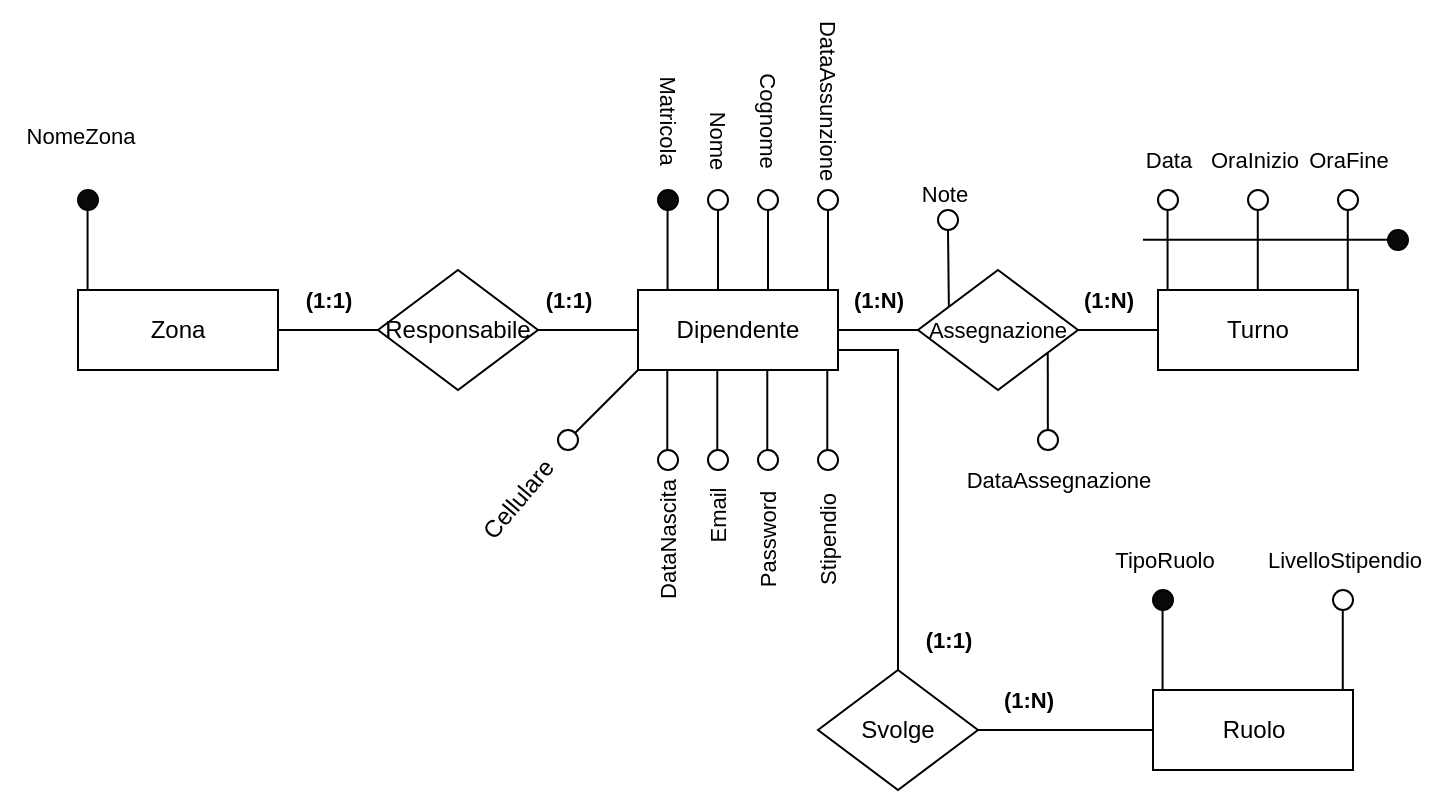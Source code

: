 <mxfile version="26.0.16">
  <diagram id="R2lEEEUBdFMjLlhIrx00" name="Page-1">
    <mxGraphModel dx="1175" dy="1712" grid="1" gridSize="10" guides="1" tooltips="1" connect="1" arrows="1" fold="1" page="1" pageScale="1" pageWidth="850" pageHeight="1100" math="0" shadow="0" extFonts="Permanent Marker^https://fonts.googleapis.com/css?family=Permanent+Marker">
      <root>
        <mxCell id="0" />
        <mxCell id="1" parent="0" />
        <mxCell id="PrgGAyFFZYAzt-EE56JW-4" style="edgeStyle=orthogonalEdgeStyle;rounded=0;orthogonalLoop=1;jettySize=auto;html=1;entryX=1;entryY=0.5;entryDx=0;entryDy=0;endArrow=none;startFill=0;" edge="1" parent="1" source="xZzz2faJ1F0tbF7FQ7QG-8" target="PrgGAyFFZYAzt-EE56JW-3">
          <mxGeometry relative="1" as="geometry" />
        </mxCell>
        <mxCell id="xZzz2faJ1F0tbF7FQ7QG-8" value="Dipendente" style="whiteSpace=wrap;html=1;align=center;" parent="1" vertex="1">
          <mxGeometry x="320" y="-360" width="100" height="40" as="geometry" />
        </mxCell>
        <mxCell id="xZzz2faJ1F0tbF7FQ7QG-9" value="Ruolo" style="whiteSpace=wrap;html=1;align=center;" parent="1" vertex="1">
          <mxGeometry x="577.5" y="-160" width="100" height="40" as="geometry" />
        </mxCell>
        <mxCell id="xZzz2faJ1F0tbF7FQ7QG-23" style="edgeStyle=orthogonalEdgeStyle;shape=connector;rounded=0;orthogonalLoop=1;jettySize=auto;html=1;entryX=1;entryY=0.5;entryDx=0;entryDy=0;strokeColor=default;align=center;verticalAlign=middle;fontFamily=Helvetica;fontSize=11;fontColor=default;labelBackgroundColor=default;endArrow=none;endFill=0;" parent="1" source="xZzz2faJ1F0tbF7FQ7QG-11" target="xZzz2faJ1F0tbF7FQ7QG-19" edge="1">
          <mxGeometry relative="1" as="geometry" />
        </mxCell>
        <mxCell id="xZzz2faJ1F0tbF7FQ7QG-11" value="Turno" style="whiteSpace=wrap;html=1;align=center;" parent="1" vertex="1">
          <mxGeometry x="580" y="-360" width="100" height="40" as="geometry" />
        </mxCell>
        <mxCell id="B31o79DsWO-S-SL9R5q--6" style="edgeStyle=orthogonalEdgeStyle;rounded=0;orthogonalLoop=1;jettySize=auto;html=1;exitX=1;exitY=0.5;exitDx=0;exitDy=0;entryX=0;entryY=0.5;entryDx=0;entryDy=0;endArrow=none;endFill=0;" parent="1" source="xZzz2faJ1F0tbF7FQ7QG-13" target="xZzz2faJ1F0tbF7FQ7QG-9" edge="1">
          <mxGeometry relative="1" as="geometry" />
        </mxCell>
        <mxCell id="B31o79DsWO-S-SL9R5q--7" style="edgeStyle=orthogonalEdgeStyle;shape=connector;rounded=0;orthogonalLoop=1;jettySize=auto;html=1;entryX=1;entryY=0.75;entryDx=0;entryDy=0;strokeColor=default;align=center;verticalAlign=middle;fontFamily=Helvetica;fontSize=11;fontColor=default;labelBackgroundColor=default;endArrow=none;endFill=0;exitX=0.5;exitY=0;exitDx=0;exitDy=0;" parent="1" source="xZzz2faJ1F0tbF7FQ7QG-13" target="xZzz2faJ1F0tbF7FQ7QG-8" edge="1">
          <mxGeometry relative="1" as="geometry">
            <Array as="points">
              <mxPoint x="450" y="-170" />
              <mxPoint x="450" y="-330" />
            </Array>
          </mxGeometry>
        </mxCell>
        <mxCell id="xZzz2faJ1F0tbF7FQ7QG-13" value="Svolge" style="shape=rhombus;perimeter=rhombusPerimeter;whiteSpace=wrap;html=1;align=center;" parent="1" vertex="1">
          <mxGeometry x="410" y="-170" width="80" height="60" as="geometry" />
        </mxCell>
        <mxCell id="xZzz2faJ1F0tbF7FQ7QG-24" style="edgeStyle=orthogonalEdgeStyle;shape=connector;rounded=0;orthogonalLoop=1;jettySize=auto;html=1;entryX=1;entryY=0.5;entryDx=0;entryDy=0;strokeColor=default;align=center;verticalAlign=middle;fontFamily=Helvetica;fontSize=11;fontColor=default;labelBackgroundColor=default;endArrow=none;endFill=0;" parent="1" source="xZzz2faJ1F0tbF7FQ7QG-19" target="xZzz2faJ1F0tbF7FQ7QG-8" edge="1">
          <mxGeometry relative="1" as="geometry" />
        </mxCell>
        <mxCell id="xZzz2faJ1F0tbF7FQ7QG-19" value="&lt;font style=&quot;font-size: 11px;&quot;&gt;Assegnazione&lt;/font&gt;" style="shape=rhombus;perimeter=rhombusPerimeter;whiteSpace=wrap;html=1;align=center;" parent="1" vertex="1">
          <mxGeometry x="460" y="-370" width="80" height="60" as="geometry" />
        </mxCell>
        <mxCell id="xZzz2faJ1F0tbF7FQ7QG-31" style="edgeStyle=none;shape=connector;rounded=0;orthogonalLoop=1;jettySize=auto;html=1;strokeColor=default;align=center;verticalAlign=middle;fontFamily=Helvetica;fontSize=11;fontColor=default;labelBackgroundColor=default;endArrow=none;" parent="1" edge="1">
          <mxGeometry relative="1" as="geometry">
            <mxPoint x="584.78" y="-360" as="sourcePoint" />
            <mxPoint x="584.78" y="-400" as="targetPoint" />
          </mxGeometry>
        </mxCell>
        <mxCell id="xZzz2faJ1F0tbF7FQ7QG-33" style="edgeStyle=none;shape=connector;rounded=0;orthogonalLoop=1;jettySize=auto;html=1;strokeColor=default;align=center;verticalAlign=middle;fontFamily=Helvetica;fontSize=11;fontColor=default;labelBackgroundColor=default;endArrow=none;" parent="1" edge="1">
          <mxGeometry relative="1" as="geometry">
            <mxPoint x="582.28" y="-160" as="sourcePoint" />
            <mxPoint x="582.28" y="-200" as="targetPoint" />
          </mxGeometry>
        </mxCell>
        <mxCell id="xZzz2faJ1F0tbF7FQ7QG-34" value="" style="ellipse;whiteSpace=wrap;html=1;aspect=fixed;fontFamily=Helvetica;fontSize=11;fontColor=default;labelBackgroundColor=default;fillColor=#0A0A0A;" parent="1" vertex="1">
          <mxGeometry x="577.5" y="-210" width="10" height="10" as="geometry" />
        </mxCell>
        <mxCell id="xZzz2faJ1F0tbF7FQ7QG-47" value="TipoRuolo" style="text;html=1;align=center;verticalAlign=middle;resizable=0;points=[];autosize=1;strokeColor=none;fillColor=none;fontFamily=Helvetica;fontSize=11;fontColor=default;labelBackgroundColor=default;" parent="1" vertex="1">
          <mxGeometry x="542.5" y="-240" width="80" height="30" as="geometry" />
        </mxCell>
        <mxCell id="xZzz2faJ1F0tbF7FQ7QG-51" style="edgeStyle=none;shape=connector;rounded=0;orthogonalLoop=1;jettySize=auto;html=1;strokeColor=default;align=center;verticalAlign=middle;fontFamily=Helvetica;fontSize=11;fontColor=default;labelBackgroundColor=default;endArrow=none;" parent="1" edge="1">
          <mxGeometry relative="1" as="geometry">
            <mxPoint x="672.39" y="-160" as="sourcePoint" />
            <mxPoint x="672.39" y="-200" as="targetPoint" />
          </mxGeometry>
        </mxCell>
        <mxCell id="xZzz2faJ1F0tbF7FQ7QG-52" value="" style="ellipse;whiteSpace=wrap;html=1;aspect=fixed;fontFamily=Helvetica;fontSize=11;fontColor=default;labelBackgroundColor=default;fillColor=none;" parent="1" vertex="1">
          <mxGeometry x="667.5" y="-210" width="10" height="10" as="geometry" />
        </mxCell>
        <mxCell id="xZzz2faJ1F0tbF7FQ7QG-53" value="LivelloStipendio" style="text;html=1;align=center;verticalAlign=middle;resizable=0;points=[];autosize=1;strokeColor=none;fillColor=none;fontFamily=Helvetica;fontSize=11;fontColor=default;labelBackgroundColor=default;" parent="1" vertex="1">
          <mxGeometry x="622.5" y="-240" width="100" height="30" as="geometry" />
        </mxCell>
        <mxCell id="xZzz2faJ1F0tbF7FQ7QG-54" style="edgeStyle=none;shape=connector;rounded=0;orthogonalLoop=1;jettySize=auto;html=1;strokeColor=default;align=center;verticalAlign=middle;fontFamily=Helvetica;fontSize=11;fontColor=default;labelBackgroundColor=default;endArrow=none;" parent="1" edge="1">
          <mxGeometry relative="1" as="geometry">
            <mxPoint x="629.89" y="-360" as="sourcePoint" />
            <mxPoint x="629.89" y="-400" as="targetPoint" />
          </mxGeometry>
        </mxCell>
        <mxCell id="xZzz2faJ1F0tbF7FQ7QG-55" value="" style="ellipse;whiteSpace=wrap;html=1;aspect=fixed;fontFamily=Helvetica;fontSize=11;fontColor=default;labelBackgroundColor=default;fillColor=none;" parent="1" vertex="1">
          <mxGeometry x="625" y="-410" width="10" height="10" as="geometry" />
        </mxCell>
        <mxCell id="xZzz2faJ1F0tbF7FQ7QG-56" value="OraInizio" style="text;html=1;align=center;verticalAlign=middle;resizable=0;points=[];autosize=1;strokeColor=none;fillColor=none;fontFamily=Helvetica;fontSize=11;fontColor=default;labelBackgroundColor=default;" parent="1" vertex="1">
          <mxGeometry x="592.5" y="-440" width="70" height="30" as="geometry" />
        </mxCell>
        <mxCell id="xZzz2faJ1F0tbF7FQ7QG-57" style="edgeStyle=none;shape=connector;rounded=0;orthogonalLoop=1;jettySize=auto;html=1;strokeColor=default;align=center;verticalAlign=middle;fontFamily=Helvetica;fontSize=11;fontColor=default;labelBackgroundColor=default;endArrow=none;" parent="1" edge="1">
          <mxGeometry relative="1" as="geometry">
            <mxPoint x="674.89" y="-360" as="sourcePoint" />
            <mxPoint x="674.89" y="-400" as="targetPoint" />
          </mxGeometry>
        </mxCell>
        <mxCell id="xZzz2faJ1F0tbF7FQ7QG-58" value="" style="ellipse;whiteSpace=wrap;html=1;aspect=fixed;fontFamily=Helvetica;fontSize=11;fontColor=default;labelBackgroundColor=default;fillColor=none;" parent="1" vertex="1">
          <mxGeometry x="670" y="-410" width="10" height="10" as="geometry" />
        </mxCell>
        <mxCell id="xZzz2faJ1F0tbF7FQ7QG-59" value="OraFine" style="text;html=1;align=center;verticalAlign=middle;resizable=0;points=[];autosize=1;strokeColor=none;fillColor=none;fontFamily=Helvetica;fontSize=11;fontColor=default;labelBackgroundColor=default;" parent="1" vertex="1">
          <mxGeometry x="645" y="-440" width="60" height="30" as="geometry" />
        </mxCell>
        <mxCell id="xZzz2faJ1F0tbF7FQ7QG-63" style="edgeStyle=none;shape=connector;rounded=0;orthogonalLoop=1;jettySize=auto;html=1;strokeColor=default;align=center;verticalAlign=middle;fontFamily=Helvetica;fontSize=11;fontColor=default;labelBackgroundColor=default;endArrow=none;" parent="1" edge="1">
          <mxGeometry relative="1" as="geometry">
            <mxPoint x="334.64" y="-280" as="sourcePoint" />
            <mxPoint x="334.64" y="-320" as="targetPoint" />
          </mxGeometry>
        </mxCell>
        <mxCell id="xZzz2faJ1F0tbF7FQ7QG-65" value="Data" style="text;html=1;align=center;verticalAlign=middle;resizable=0;points=[];autosize=1;strokeColor=none;fillColor=none;fontFamily=Helvetica;fontSize=11;fontColor=default;labelBackgroundColor=default;" parent="1" vertex="1">
          <mxGeometry x="560" y="-440" width="50" height="30" as="geometry" />
        </mxCell>
        <mxCell id="xZzz2faJ1F0tbF7FQ7QG-80" style="edgeStyle=none;shape=connector;rounded=0;orthogonalLoop=1;jettySize=auto;html=1;strokeColor=default;align=center;verticalAlign=middle;fontFamily=Helvetica;fontSize=11;fontColor=default;labelBackgroundColor=default;endArrow=none;" parent="1" edge="1">
          <mxGeometry relative="1" as="geometry">
            <mxPoint x="334.78" y="-360" as="sourcePoint" />
            <mxPoint x="334.78" y="-400" as="targetPoint" />
          </mxGeometry>
        </mxCell>
        <mxCell id="xZzz2faJ1F0tbF7FQ7QG-81" value="" style="ellipse;whiteSpace=wrap;html=1;aspect=fixed;fontFamily=Helvetica;fontSize=11;fontColor=default;labelBackgroundColor=default;fillColor=#0A0A0A;" parent="1" vertex="1">
          <mxGeometry x="330" y="-410" width="10" height="10" as="geometry" />
        </mxCell>
        <mxCell id="xZzz2faJ1F0tbF7FQ7QG-83" value="Matricola" style="text;html=1;align=center;verticalAlign=middle;resizable=0;points=[];autosize=1;strokeColor=none;fillColor=none;fontFamily=Helvetica;fontSize=11;fontColor=default;labelBackgroundColor=default;rotation=90;" parent="1" vertex="1">
          <mxGeometry x="300" y="-460" width="70" height="30" as="geometry" />
        </mxCell>
        <mxCell id="xZzz2faJ1F0tbF7FQ7QG-84" style="edgeStyle=none;shape=connector;rounded=0;orthogonalLoop=1;jettySize=auto;html=1;strokeColor=default;align=center;verticalAlign=middle;fontFamily=Helvetica;fontSize=11;fontColor=default;labelBackgroundColor=default;endArrow=none;" parent="1" edge="1">
          <mxGeometry relative="1" as="geometry">
            <mxPoint x="360" y="-360" as="sourcePoint" />
            <mxPoint x="360" y="-400" as="targetPoint" />
          </mxGeometry>
        </mxCell>
        <mxCell id="xZzz2faJ1F0tbF7FQ7QG-85" value="" style="ellipse;whiteSpace=wrap;html=1;aspect=fixed;fontFamily=Helvetica;fontSize=11;fontColor=default;labelBackgroundColor=default;fillColor=none;" parent="1" vertex="1">
          <mxGeometry x="355" y="-410" width="10" height="10" as="geometry" />
        </mxCell>
        <mxCell id="xZzz2faJ1F0tbF7FQ7QG-86" value="Nome" style="text;html=1;align=center;verticalAlign=middle;resizable=0;points=[];autosize=1;strokeColor=none;fillColor=none;fontFamily=Helvetica;fontSize=11;fontColor=default;labelBackgroundColor=default;rotation=90;" parent="1" vertex="1">
          <mxGeometry x="335" y="-450" width="50" height="30" as="geometry" />
        </mxCell>
        <mxCell id="xZzz2faJ1F0tbF7FQ7QG-87" value="" style="ellipse;whiteSpace=wrap;html=1;aspect=fixed;fontFamily=Helvetica;fontSize=11;fontColor=default;labelBackgroundColor=default;fillColor=none;" parent="1" vertex="1">
          <mxGeometry x="380" y="-410" width="10" height="10" as="geometry" />
        </mxCell>
        <mxCell id="xZzz2faJ1F0tbF7FQ7QG-88" style="edgeStyle=none;shape=connector;rounded=0;orthogonalLoop=1;jettySize=auto;html=1;strokeColor=default;align=center;verticalAlign=middle;fontFamily=Helvetica;fontSize=11;fontColor=default;labelBackgroundColor=default;endArrow=none;" parent="1" edge="1">
          <mxGeometry relative="1" as="geometry">
            <mxPoint x="385" y="-360" as="sourcePoint" />
            <mxPoint x="385" y="-400" as="targetPoint" />
            <Array as="points" />
          </mxGeometry>
        </mxCell>
        <mxCell id="xZzz2faJ1F0tbF7FQ7QG-89" value="Cognome" style="text;html=1;align=center;verticalAlign=middle;resizable=0;points=[];autosize=1;strokeColor=none;fillColor=none;fontFamily=Helvetica;fontSize=11;fontColor=default;labelBackgroundColor=default;rotation=90;" parent="1" vertex="1">
          <mxGeometry x="350" y="-460" width="70" height="30" as="geometry" />
        </mxCell>
        <mxCell id="xZzz2faJ1F0tbF7FQ7QG-90" value="" style="ellipse;whiteSpace=wrap;html=1;aspect=fixed;fontFamily=Helvetica;fontSize=11;fontColor=default;labelBackgroundColor=default;fillColor=none;" parent="1" vertex="1">
          <mxGeometry x="410" y="-410" width="10" height="10" as="geometry" />
        </mxCell>
        <mxCell id="xZzz2faJ1F0tbF7FQ7QG-91" style="edgeStyle=none;shape=connector;rounded=0;orthogonalLoop=1;jettySize=auto;html=1;strokeColor=default;align=center;verticalAlign=middle;fontFamily=Helvetica;fontSize=11;fontColor=default;labelBackgroundColor=default;endArrow=none;" parent="1" edge="1">
          <mxGeometry relative="1" as="geometry">
            <mxPoint x="415" y="-360" as="sourcePoint" />
            <mxPoint x="415" y="-400" as="targetPoint" />
            <Array as="points" />
          </mxGeometry>
        </mxCell>
        <mxCell id="xZzz2faJ1F0tbF7FQ7QG-92" value="DataAssunzione" style="text;html=1;align=center;verticalAlign=middle;resizable=0;points=[];autosize=1;strokeColor=none;fillColor=none;fontFamily=Helvetica;fontSize=11;fontColor=default;labelBackgroundColor=default;rotation=90;" parent="1" vertex="1">
          <mxGeometry x="365" y="-470" width="100" height="30" as="geometry" />
        </mxCell>
        <mxCell id="xZzz2faJ1F0tbF7FQ7QG-95" value="" style="ellipse;whiteSpace=wrap;html=1;aspect=fixed;fontFamily=Helvetica;fontSize=11;fontColor=default;labelBackgroundColor=default;fillColor=none;" parent="1" vertex="1">
          <mxGeometry x="330" y="-280" width="10" height="10" as="geometry" />
        </mxCell>
        <mxCell id="xZzz2faJ1F0tbF7FQ7QG-96" style="edgeStyle=none;shape=connector;rounded=0;orthogonalLoop=1;jettySize=auto;html=1;strokeColor=default;align=center;verticalAlign=middle;fontFamily=Helvetica;fontSize=11;fontColor=default;labelBackgroundColor=default;endArrow=none;" parent="1" edge="1">
          <mxGeometry relative="1" as="geometry">
            <mxPoint x="359.64" y="-280" as="sourcePoint" />
            <mxPoint x="359.64" y="-320" as="targetPoint" />
          </mxGeometry>
        </mxCell>
        <mxCell id="xZzz2faJ1F0tbF7FQ7QG-97" value="" style="ellipse;whiteSpace=wrap;html=1;aspect=fixed;fontFamily=Helvetica;fontSize=11;fontColor=default;labelBackgroundColor=default;fillColor=none;" parent="1" vertex="1">
          <mxGeometry x="355" y="-280" width="10" height="10" as="geometry" />
        </mxCell>
        <mxCell id="xZzz2faJ1F0tbF7FQ7QG-98" style="edgeStyle=none;shape=connector;rounded=0;orthogonalLoop=1;jettySize=auto;html=1;strokeColor=default;align=center;verticalAlign=middle;fontFamily=Helvetica;fontSize=11;fontColor=default;labelBackgroundColor=default;endArrow=none;" parent="1" edge="1">
          <mxGeometry relative="1" as="geometry">
            <mxPoint x="384.64" y="-280" as="sourcePoint" />
            <mxPoint x="384.64" y="-320" as="targetPoint" />
          </mxGeometry>
        </mxCell>
        <mxCell id="xZzz2faJ1F0tbF7FQ7QG-99" value="" style="ellipse;whiteSpace=wrap;html=1;aspect=fixed;fontFamily=Helvetica;fontSize=11;fontColor=default;labelBackgroundColor=default;fillColor=none;" parent="1" vertex="1">
          <mxGeometry x="380" y="-280" width="10" height="10" as="geometry" />
        </mxCell>
        <mxCell id="xZzz2faJ1F0tbF7FQ7QG-102" value="DataNascita" style="text;html=1;align=center;verticalAlign=middle;resizable=0;points=[];autosize=1;strokeColor=none;fillColor=none;fontFamily=Helvetica;fontSize=11;fontColor=default;labelBackgroundColor=default;rotation=-90;" parent="1" vertex="1">
          <mxGeometry x="295" y="-250" width="80" height="30" as="geometry" />
        </mxCell>
        <mxCell id="xZzz2faJ1F0tbF7FQ7QG-103" value="Email" style="text;html=1;align=center;verticalAlign=middle;resizable=0;points=[];autosize=1;strokeColor=none;fillColor=none;fontFamily=Helvetica;fontSize=11;fontColor=default;labelBackgroundColor=default;rotation=-90;" parent="1" vertex="1">
          <mxGeometry x="335" y="-262" width="50" height="30" as="geometry" />
        </mxCell>
        <mxCell id="xZzz2faJ1F0tbF7FQ7QG-104" value="Password" style="text;html=1;align=center;verticalAlign=middle;resizable=0;points=[];autosize=1;strokeColor=none;fillColor=none;fontFamily=Helvetica;fontSize=11;fontColor=default;labelBackgroundColor=default;rotation=-90;" parent="1" vertex="1">
          <mxGeometry x="350" y="-250" width="70" height="30" as="geometry" />
        </mxCell>
        <mxCell id="xZzz2faJ1F0tbF7FQ7QG-105" style="edgeStyle=none;shape=connector;rounded=0;orthogonalLoop=1;jettySize=auto;html=1;strokeColor=default;align=center;verticalAlign=middle;fontFamily=Helvetica;fontSize=11;fontColor=default;labelBackgroundColor=default;endArrow=none;" parent="1" edge="1">
          <mxGeometry relative="1" as="geometry">
            <mxPoint x="414.64" y="-280" as="sourcePoint" />
            <mxPoint x="414.64" y="-320" as="targetPoint" />
          </mxGeometry>
        </mxCell>
        <mxCell id="xZzz2faJ1F0tbF7FQ7QG-106" value="" style="ellipse;whiteSpace=wrap;html=1;aspect=fixed;fontFamily=Helvetica;fontSize=11;fontColor=default;labelBackgroundColor=default;fillColor=none;" parent="1" vertex="1">
          <mxGeometry x="410" y="-280" width="10" height="10" as="geometry" />
        </mxCell>
        <mxCell id="xZzz2faJ1F0tbF7FQ7QG-107" value="Stipendio" style="text;html=1;align=center;verticalAlign=middle;resizable=0;points=[];autosize=1;strokeColor=none;fillColor=none;fontFamily=Helvetica;fontSize=11;fontColor=default;labelBackgroundColor=default;rotation=-90;" parent="1" vertex="1">
          <mxGeometry x="380" y="-250" width="70" height="30" as="geometry" />
        </mxCell>
        <mxCell id="B31o79DsWO-S-SL9R5q--3" style="edgeStyle=none;shape=connector;rounded=0;orthogonalLoop=1;jettySize=auto;html=1;strokeColor=default;align=center;verticalAlign=middle;fontFamily=Helvetica;fontSize=11;fontColor=default;labelBackgroundColor=default;endArrow=none;exitX=1;exitY=0;exitDx=0;exitDy=0;" parent="1" source="B31o79DsWO-S-SL9R5q--4" edge="1">
          <mxGeometry relative="1" as="geometry">
            <mxPoint x="290" y="-290" as="sourcePoint" />
            <mxPoint x="320" y="-320" as="targetPoint" />
          </mxGeometry>
        </mxCell>
        <mxCell id="B31o79DsWO-S-SL9R5q--4" value="" style="ellipse;whiteSpace=wrap;html=1;aspect=fixed;fontFamily=Helvetica;fontSize=11;fontColor=default;labelBackgroundColor=default;fillColor=none;" parent="1" vertex="1">
          <mxGeometry x="280" y="-290" width="10" height="10" as="geometry" />
        </mxCell>
        <mxCell id="B31o79DsWO-S-SL9R5q--5" value="Cellulare" style="text;html=1;align=center;verticalAlign=middle;resizable=0;points=[];autosize=1;strokeColor=none;fillColor=none;rotation=-50;" parent="1" vertex="1">
          <mxGeometry x="225" y="-270" width="70" height="30" as="geometry" />
        </mxCell>
        <mxCell id="B31o79DsWO-S-SL9R5q--10" value="(1:N)" style="text;html=1;align=center;verticalAlign=middle;resizable=0;points=[];autosize=1;strokeColor=none;fillColor=none;fontFamily=Helvetica;fontSize=11;fontColor=default;labelBackgroundColor=default;fontStyle=1" parent="1" vertex="1">
          <mxGeometry x="415" y="-370" width="50" height="30" as="geometry" />
        </mxCell>
        <mxCell id="B31o79DsWO-S-SL9R5q--11" value="(1:N)" style="text;html=1;align=center;verticalAlign=middle;resizable=0;points=[];autosize=1;strokeColor=none;fillColor=none;fontFamily=Helvetica;fontSize=11;fontColor=default;labelBackgroundColor=default;fontStyle=1" parent="1" vertex="1">
          <mxGeometry x="530" y="-370" width="50" height="30" as="geometry" />
        </mxCell>
        <mxCell id="B31o79DsWO-S-SL9R5q--12" value="(1:1)" style="text;html=1;align=center;verticalAlign=middle;resizable=0;points=[];autosize=1;strokeColor=none;fillColor=none;fontFamily=Helvetica;fontSize=11;fontColor=default;labelBackgroundColor=default;fontStyle=1" parent="1" vertex="1">
          <mxGeometry x="450" y="-200" width="50" height="30" as="geometry" />
        </mxCell>
        <mxCell id="B31o79DsWO-S-SL9R5q--13" value="(1:N)" style="text;html=1;align=center;verticalAlign=middle;resizable=0;points=[];autosize=1;strokeColor=none;fillColor=none;fontFamily=Helvetica;fontSize=11;fontColor=default;labelBackgroundColor=default;fontStyle=1" parent="1" vertex="1">
          <mxGeometry x="490" y="-170" width="50" height="30" as="geometry" />
        </mxCell>
        <mxCell id="B31o79DsWO-S-SL9R5q--14" value="" style="ellipse;whiteSpace=wrap;html=1;aspect=fixed;fontFamily=Helvetica;fontSize=11;fontColor=default;labelBackgroundColor=default;fillColor=none;" parent="1" vertex="1">
          <mxGeometry x="470" y="-400" width="10" height="10" as="geometry" />
        </mxCell>
        <mxCell id="B31o79DsWO-S-SL9R5q--15" style="edgeStyle=none;shape=connector;rounded=0;orthogonalLoop=1;jettySize=auto;html=1;strokeColor=default;align=center;verticalAlign=middle;fontFamily=Helvetica;fontSize=11;fontColor=default;labelBackgroundColor=default;endArrow=none;exitX=0.193;exitY=0.308;exitDx=0;exitDy=0;exitPerimeter=0;" parent="1" source="xZzz2faJ1F0tbF7FQ7QG-19" edge="1">
          <mxGeometry relative="1" as="geometry">
            <mxPoint x="474.95" y="-360" as="sourcePoint" />
            <mxPoint x="475" y="-390" as="targetPoint" />
            <Array as="points" />
          </mxGeometry>
        </mxCell>
        <mxCell id="B31o79DsWO-S-SL9R5q--16" value="" style="ellipse;whiteSpace=wrap;html=1;aspect=fixed;fontFamily=Helvetica;fontSize=11;fontColor=default;labelBackgroundColor=default;fillColor=none;" parent="1" vertex="1">
          <mxGeometry x="520" y="-290" width="10" height="10" as="geometry" />
        </mxCell>
        <mxCell id="B31o79DsWO-S-SL9R5q--17" style="edgeStyle=none;shape=connector;rounded=0;orthogonalLoop=1;jettySize=auto;html=1;strokeColor=default;align=center;verticalAlign=middle;fontFamily=Helvetica;fontSize=11;fontColor=default;labelBackgroundColor=default;endArrow=none;exitX=0.193;exitY=0.308;exitDx=0;exitDy=0;exitPerimeter=0;entryX=0.811;entryY=0.686;entryDx=0;entryDy=0;entryPerimeter=0;" parent="1" target="xZzz2faJ1F0tbF7FQ7QG-19" edge="1">
          <mxGeometry relative="1" as="geometry">
            <mxPoint x="524.93" y="-290" as="sourcePoint" />
            <mxPoint x="524.93" y="-328" as="targetPoint" />
            <Array as="points" />
          </mxGeometry>
        </mxCell>
        <mxCell id="B31o79DsWO-S-SL9R5q--18" value="Note" style="text;html=1;align=center;verticalAlign=middle;resizable=0;points=[];autosize=1;strokeColor=none;fillColor=none;fontFamily=Helvetica;fontSize=11;fontColor=default;labelBackgroundColor=default;" parent="1" vertex="1">
          <mxGeometry x="448" y="-423" width="50" height="30" as="geometry" />
        </mxCell>
        <mxCell id="B31o79DsWO-S-SL9R5q--19" value="DataAssegnazione" style="text;html=1;align=center;verticalAlign=middle;resizable=0;points=[];autosize=1;strokeColor=none;fillColor=none;fontFamily=Helvetica;fontSize=11;fontColor=default;labelBackgroundColor=default;" parent="1" vertex="1">
          <mxGeometry x="470" y="-280" width="120" height="30" as="geometry" />
        </mxCell>
        <mxCell id="KInnoQLlEVL8KKoxuPV4-1" value="" style="ellipse;whiteSpace=wrap;html=1;aspect=fixed;fontFamily=Helvetica;fontSize=11;fontColor=default;labelBackgroundColor=default;fillColor=none;" parent="1" vertex="1">
          <mxGeometry x="580" y="-410" width="10" height="10" as="geometry" />
        </mxCell>
        <mxCell id="KInnoQLlEVL8KKoxuPV4-2" style="edgeStyle=orthogonalEdgeStyle;rounded=0;orthogonalLoop=1;jettySize=auto;html=1;exitX=1;exitY=0.5;exitDx=0;exitDy=0;endArrow=none;endFill=0;" parent="1" edge="1">
          <mxGeometry relative="1" as="geometry">
            <mxPoint x="572.5" y="-385.17" as="sourcePoint" />
            <mxPoint x="695" y="-385.17" as="targetPoint" />
          </mxGeometry>
        </mxCell>
        <mxCell id="KInnoQLlEVL8KKoxuPV4-3" value="" style="ellipse;whiteSpace=wrap;html=1;aspect=fixed;fontFamily=Helvetica;fontSize=11;fontColor=default;labelBackgroundColor=default;fillColor=#0A0A0A;" parent="1" vertex="1">
          <mxGeometry x="695" y="-390" width="10" height="10" as="geometry" />
        </mxCell>
        <mxCell id="PrgGAyFFZYAzt-EE56JW-2" value="Zona" style="whiteSpace=wrap;html=1;align=center;" vertex="1" parent="1">
          <mxGeometry x="40" y="-360" width="100" height="40" as="geometry" />
        </mxCell>
        <mxCell id="PrgGAyFFZYAzt-EE56JW-5" style="edgeStyle=orthogonalEdgeStyle;shape=connector;rounded=0;orthogonalLoop=1;jettySize=auto;html=1;entryX=1;entryY=0.5;entryDx=0;entryDy=0;strokeColor=default;align=center;verticalAlign=middle;fontFamily=Helvetica;fontSize=11;fontColor=default;labelBackgroundColor=default;startFill=0;endArrow=none;" edge="1" parent="1" source="PrgGAyFFZYAzt-EE56JW-3" target="PrgGAyFFZYAzt-EE56JW-2">
          <mxGeometry relative="1" as="geometry" />
        </mxCell>
        <mxCell id="PrgGAyFFZYAzt-EE56JW-3" value="Responsabile" style="shape=rhombus;perimeter=rhombusPerimeter;whiteSpace=wrap;html=1;align=center;" vertex="1" parent="1">
          <mxGeometry x="190" y="-370" width="80" height="60" as="geometry" />
        </mxCell>
        <mxCell id="PrgGAyFFZYAzt-EE56JW-6" value="(1:1)" style="text;html=1;align=center;verticalAlign=middle;resizable=0;points=[];autosize=1;strokeColor=none;fillColor=none;fontFamily=Helvetica;fontSize=11;fontColor=default;labelBackgroundColor=default;fontStyle=1" vertex="1" parent="1">
          <mxGeometry x="140" y="-370" width="50" height="30" as="geometry" />
        </mxCell>
        <mxCell id="PrgGAyFFZYAzt-EE56JW-7" value="(1:1)" style="text;html=1;align=center;verticalAlign=middle;resizable=0;points=[];autosize=1;strokeColor=none;fillColor=none;fontFamily=Helvetica;fontSize=11;fontColor=default;labelBackgroundColor=default;fontStyle=1" vertex="1" parent="1">
          <mxGeometry x="260" y="-370" width="50" height="30" as="geometry" />
        </mxCell>
        <mxCell id="PrgGAyFFZYAzt-EE56JW-8" style="edgeStyle=none;shape=connector;rounded=0;orthogonalLoop=1;jettySize=auto;html=1;strokeColor=default;align=center;verticalAlign=middle;fontFamily=Helvetica;fontSize=11;fontColor=default;labelBackgroundColor=default;endArrow=none;" edge="1" parent="1">
          <mxGeometry relative="1" as="geometry">
            <mxPoint x="44.78" y="-360" as="sourcePoint" />
            <mxPoint x="44.78" y="-400" as="targetPoint" />
          </mxGeometry>
        </mxCell>
        <mxCell id="PrgGAyFFZYAzt-EE56JW-9" value="" style="ellipse;whiteSpace=wrap;html=1;aspect=fixed;fontFamily=Helvetica;fontSize=11;fontColor=default;labelBackgroundColor=default;fillColor=#0A0A0A;" vertex="1" parent="1">
          <mxGeometry x="40" y="-410" width="10" height="10" as="geometry" />
        </mxCell>
        <mxCell id="PrgGAyFFZYAzt-EE56JW-10" value="NomeZona" style="text;html=1;align=center;verticalAlign=middle;resizable=0;points=[];autosize=1;strokeColor=none;fillColor=none;fontFamily=Helvetica;fontSize=11;fontColor=default;labelBackgroundColor=default;" vertex="1" parent="1">
          <mxGeometry x="1" y="-452" width="80" height="30" as="geometry" />
        </mxCell>
      </root>
    </mxGraphModel>
  </diagram>
</mxfile>
